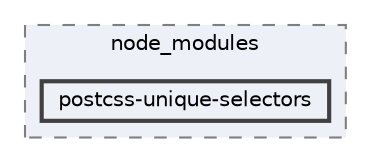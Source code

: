 digraph "pkiclassroomrescheduler/src/main/frontend/node_modules/postcss-unique-selectors"
{
 // LATEX_PDF_SIZE
  bgcolor="transparent";
  edge [fontname=Helvetica,fontsize=10,labelfontname=Helvetica,labelfontsize=10];
  node [fontname=Helvetica,fontsize=10,shape=box,height=0.2,width=0.4];
  compound=true
  subgraph clusterdir_72953eda66ccb3a2722c28e1c3e6c23b {
    graph [ bgcolor="#edf0f7", pencolor="grey50", label="node_modules", fontname=Helvetica,fontsize=10 style="filled,dashed", URL="dir_72953eda66ccb3a2722c28e1c3e6c23b.html",tooltip=""]
  dir_9c7987b92b81d14ddb7fb10dd3554ff5 [label="postcss-unique-selectors", fillcolor="#edf0f7", color="grey25", style="filled,bold", URL="dir_9c7987b92b81d14ddb7fb10dd3554ff5.html",tooltip=""];
  }
}
